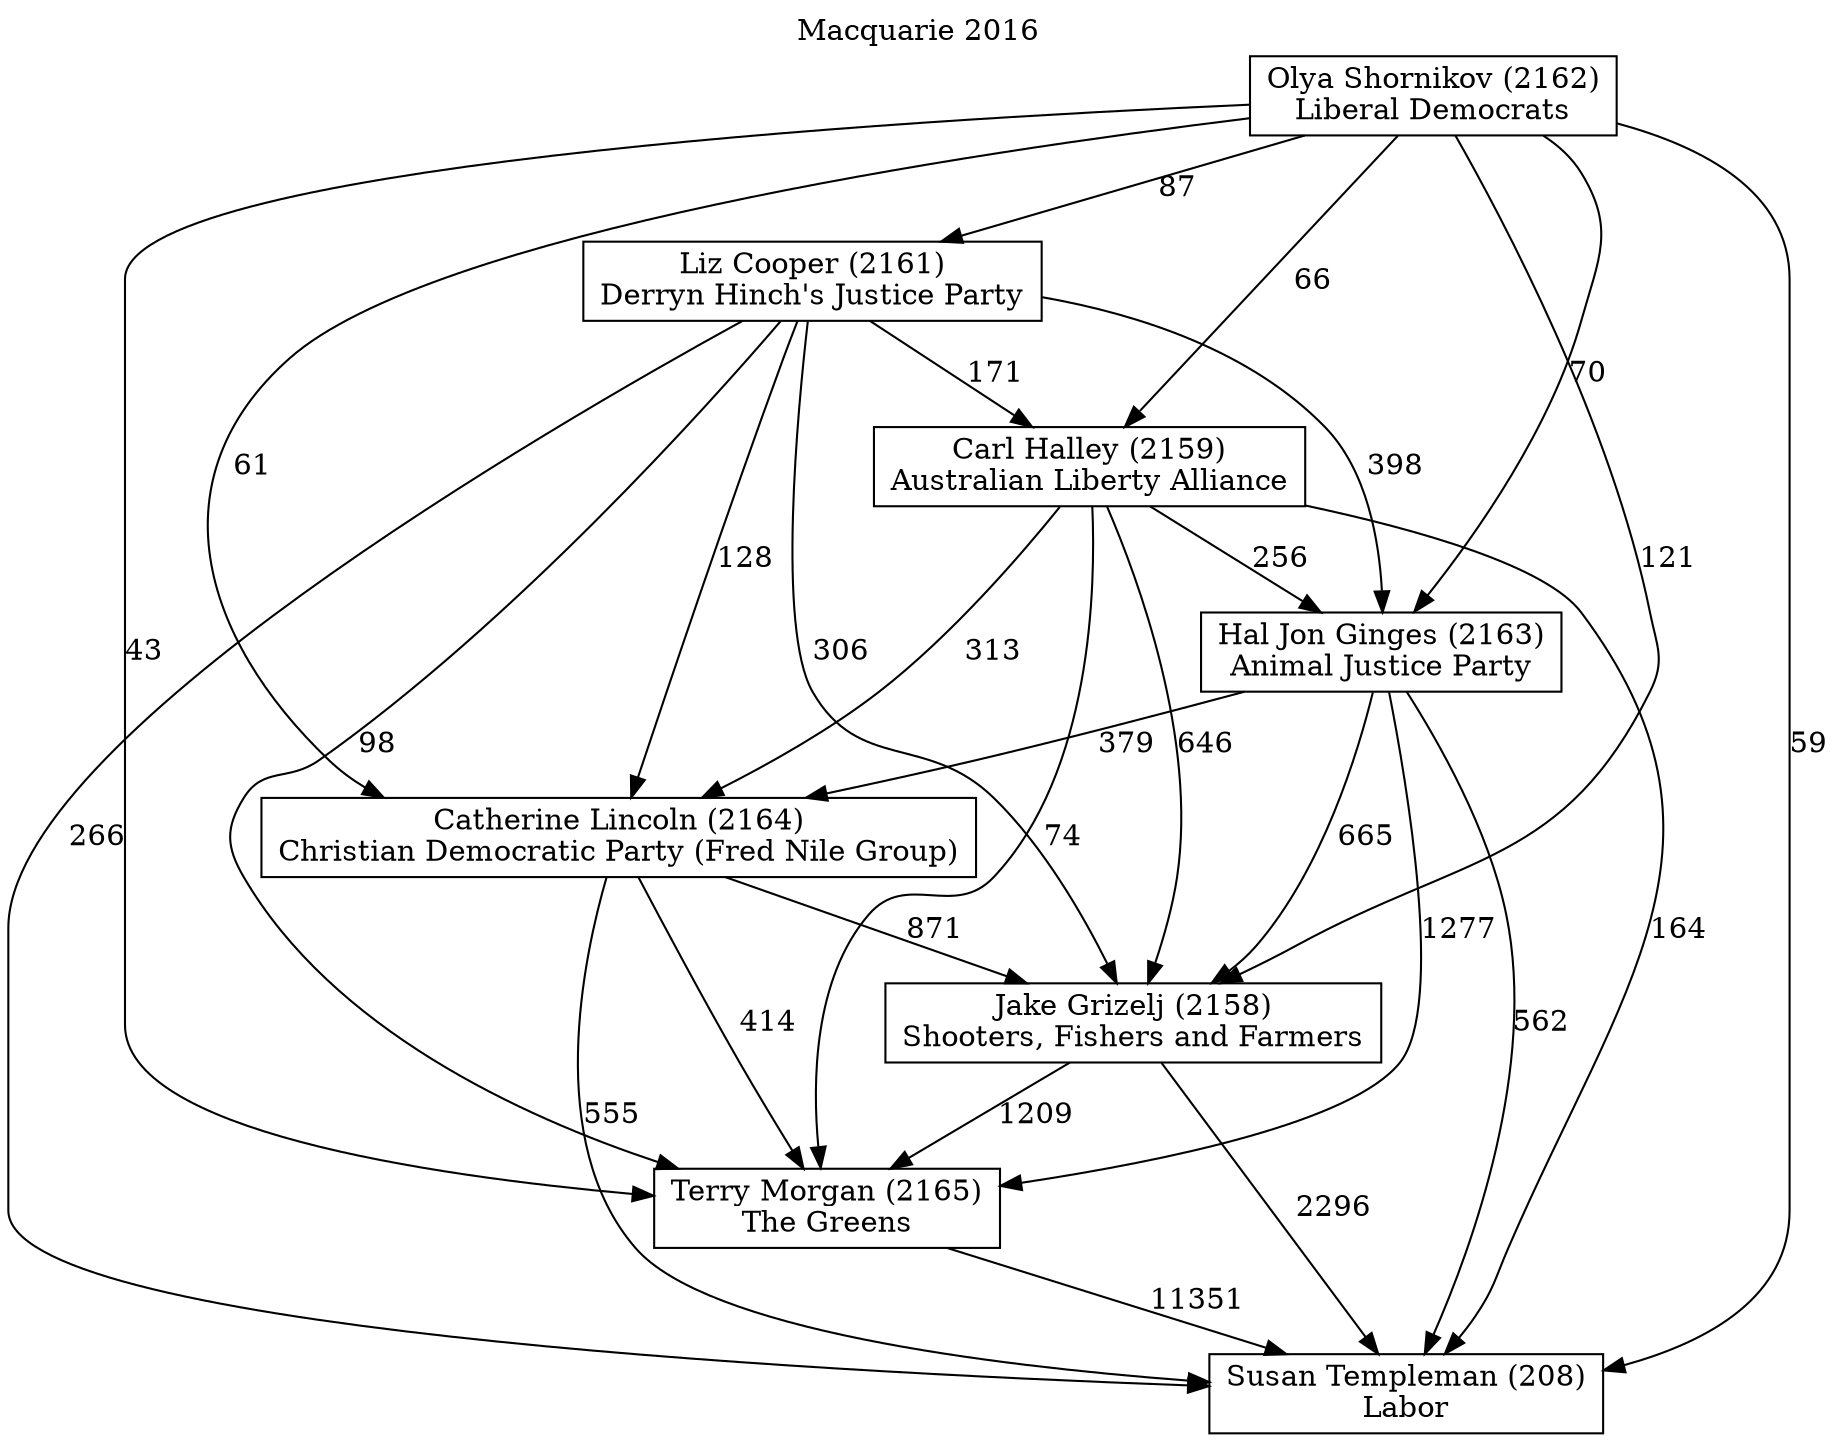 // House preference flow
digraph "Susan Templeman (208)_Macquarie_2016" {
	graph [label="Macquarie 2016" labelloc=t mclimit=10]
	node [shape=box]
	"Catherine Lincoln (2164)" [label="Catherine Lincoln (2164)
Christian Democratic Party (Fred Nile Group)"]
	"Hal Jon Ginges (2163)" [label="Hal Jon Ginges (2163)
Animal Justice Party"]
	"Jake Grizelj (2158)" [label="Jake Grizelj (2158)
Shooters, Fishers and Farmers"]
	"Terry Morgan (2165)" [label="Terry Morgan (2165)
The Greens"]
	"Olya Shornikov (2162)" [label="Olya Shornikov (2162)
Liberal Democrats"]
	"Liz Cooper (2161)" [label="Liz Cooper (2161)
Derryn Hinch's Justice Party"]
	"Carl Halley (2159)" [label="Carl Halley (2159)
Australian Liberty Alliance"]
	"Susan Templeman (208)" [label="Susan Templeman (208)
Labor"]
	"Carl Halley (2159)" -> "Susan Templeman (208)" [label=164]
	"Catherine Lincoln (2164)" -> "Jake Grizelj (2158)" [label=871]
	"Terry Morgan (2165)" -> "Susan Templeman (208)" [label=11351]
	"Jake Grizelj (2158)" -> "Susan Templeman (208)" [label=2296]
	"Liz Cooper (2161)" -> "Susan Templeman (208)" [label=266]
	"Olya Shornikov (2162)" -> "Hal Jon Ginges (2163)" [label=70]
	"Carl Halley (2159)" -> "Catherine Lincoln (2164)" [label=313]
	"Carl Halley (2159)" -> "Terry Morgan (2165)" [label=74]
	"Hal Jon Ginges (2163)" -> "Terry Morgan (2165)" [label=1277]
	"Liz Cooper (2161)" -> "Jake Grizelj (2158)" [label=306]
	"Liz Cooper (2161)" -> "Terry Morgan (2165)" [label=98]
	"Olya Shornikov (2162)" -> "Carl Halley (2159)" [label=66]
	"Jake Grizelj (2158)" -> "Terry Morgan (2165)" [label=1209]
	"Carl Halley (2159)" -> "Hal Jon Ginges (2163)" [label=256]
	"Liz Cooper (2161)" -> "Catherine Lincoln (2164)" [label=128]
	"Olya Shornikov (2162)" -> "Catherine Lincoln (2164)" [label=61]
	"Catherine Lincoln (2164)" -> "Terry Morgan (2165)" [label=414]
	"Liz Cooper (2161)" -> "Hal Jon Ginges (2163)" [label=398]
	"Hal Jon Ginges (2163)" -> "Jake Grizelj (2158)" [label=665]
	"Liz Cooper (2161)" -> "Carl Halley (2159)" [label=171]
	"Catherine Lincoln (2164)" -> "Susan Templeman (208)" [label=555]
	"Hal Jon Ginges (2163)" -> "Catherine Lincoln (2164)" [label=379]
	"Hal Jon Ginges (2163)" -> "Susan Templeman (208)" [label=562]
	"Olya Shornikov (2162)" -> "Susan Templeman (208)" [label=59]
	"Olya Shornikov (2162)" -> "Terry Morgan (2165)" [label=43]
	"Olya Shornikov (2162)" -> "Liz Cooper (2161)" [label=87]
	"Carl Halley (2159)" -> "Jake Grizelj (2158)" [label=646]
	"Olya Shornikov (2162)" -> "Jake Grizelj (2158)" [label=121]
}
